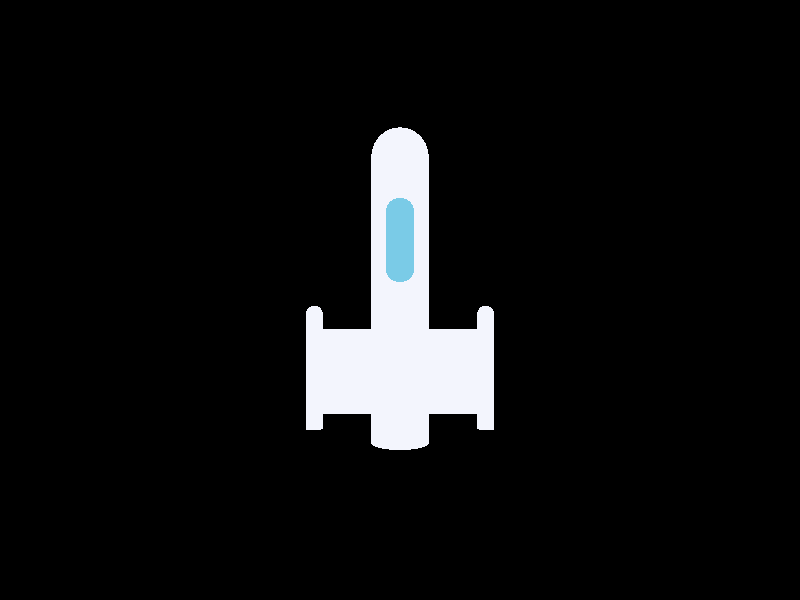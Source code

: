 // Persistence of Vision Ray Tracer Scene Description File
// File: .pov
// Vers: 3.6
// Desc:
// Date:
// Auth:

// ==== Standard POV-Ray Includes ====
#include "colors.inc"	  // Standard Color definitions
#include "textures.inc"	  // Standard Texture definitions
#include "functions.inc"  // internal functions usable in user defined functions    
//#include "ufo.inc"

camera {
   location  <0, 5, 21>
   direction <0, 0,  -1>
   up        <0,  1,  0>
   right     <4/3, 0,  0>
   look_at   <0, 5, 0>
   }
   

background { color rgb <0, 0, 0> }
light_source {<10, 10, 1000> colour White}
light_source {<-10, 10, 1000> colour White}

object {
        union {
                sphere {
                        <0, 10, 0> // center of sphere <X Y Z>
                        1       // radius of sphere
                }
                cylinder { <0, 0, 0>, <0, 10, 0>, 1 } 
                triangle {
                        < 1, 1, 0>,  // <Vertex1>
                        < 3, 1, 0>,  // <Vertex2>
                        < 1, 4, 0>   // <Vertex3>
                }     
                triangle {
                        < 3, 4, 0>,  // <Vertex1>
                        < 3, 1, 0>,  // <Vertex2>
                        < 1, 4, 0>   // <Vertex3>
                }     
                triangle {
                        < -1, 1, 0>,  // <Vertex1>
                        < -3, 1, 0>,  // <Vertex2>
                        < -1, 4, 0>   // <Vertex3>
                }     
                triangle {
                        < -3, 4, 0>,  // <Vertex1>
                        < -3, 1, 0>,  // <Vertex2>
                        < -1, 4, 0>   // <Vertex3>
                }
                sphere {
                        <3, 4.5, 00> // center of sphere <X Y Z>
                        0.3       // radius of sphere
                }
                sphere {
                        <-3, 4.5, 00> // center of sphere <X Y Z>
                        0.3       // radius of sphere
                }
                cylinder { <3, 0.5, 0>, <3, 4.5, 0>, 0.3 } 
                cylinder { <-3, 0.5, 0>, <-3, 4.5, 0>, 0.3 } 
        }
        texture {Silver_Metal}        
}                     
object {
// create a sphere shape 
        union {
                sphere {
                        <0, 8, 0.7> // center of sphere <X Y Z>
                        0.5       // radius of sphere
                }
                cylinder { <0, 8, 0.7>, <0, 6, 0.7>, 0.5 } 
                sphere {
                        <0, 6, 0.7> // center of sphere <X Y Z>
                        0.5       // radius of sphere
                }
        }
        texture {Shadow_Clouds}      
}
